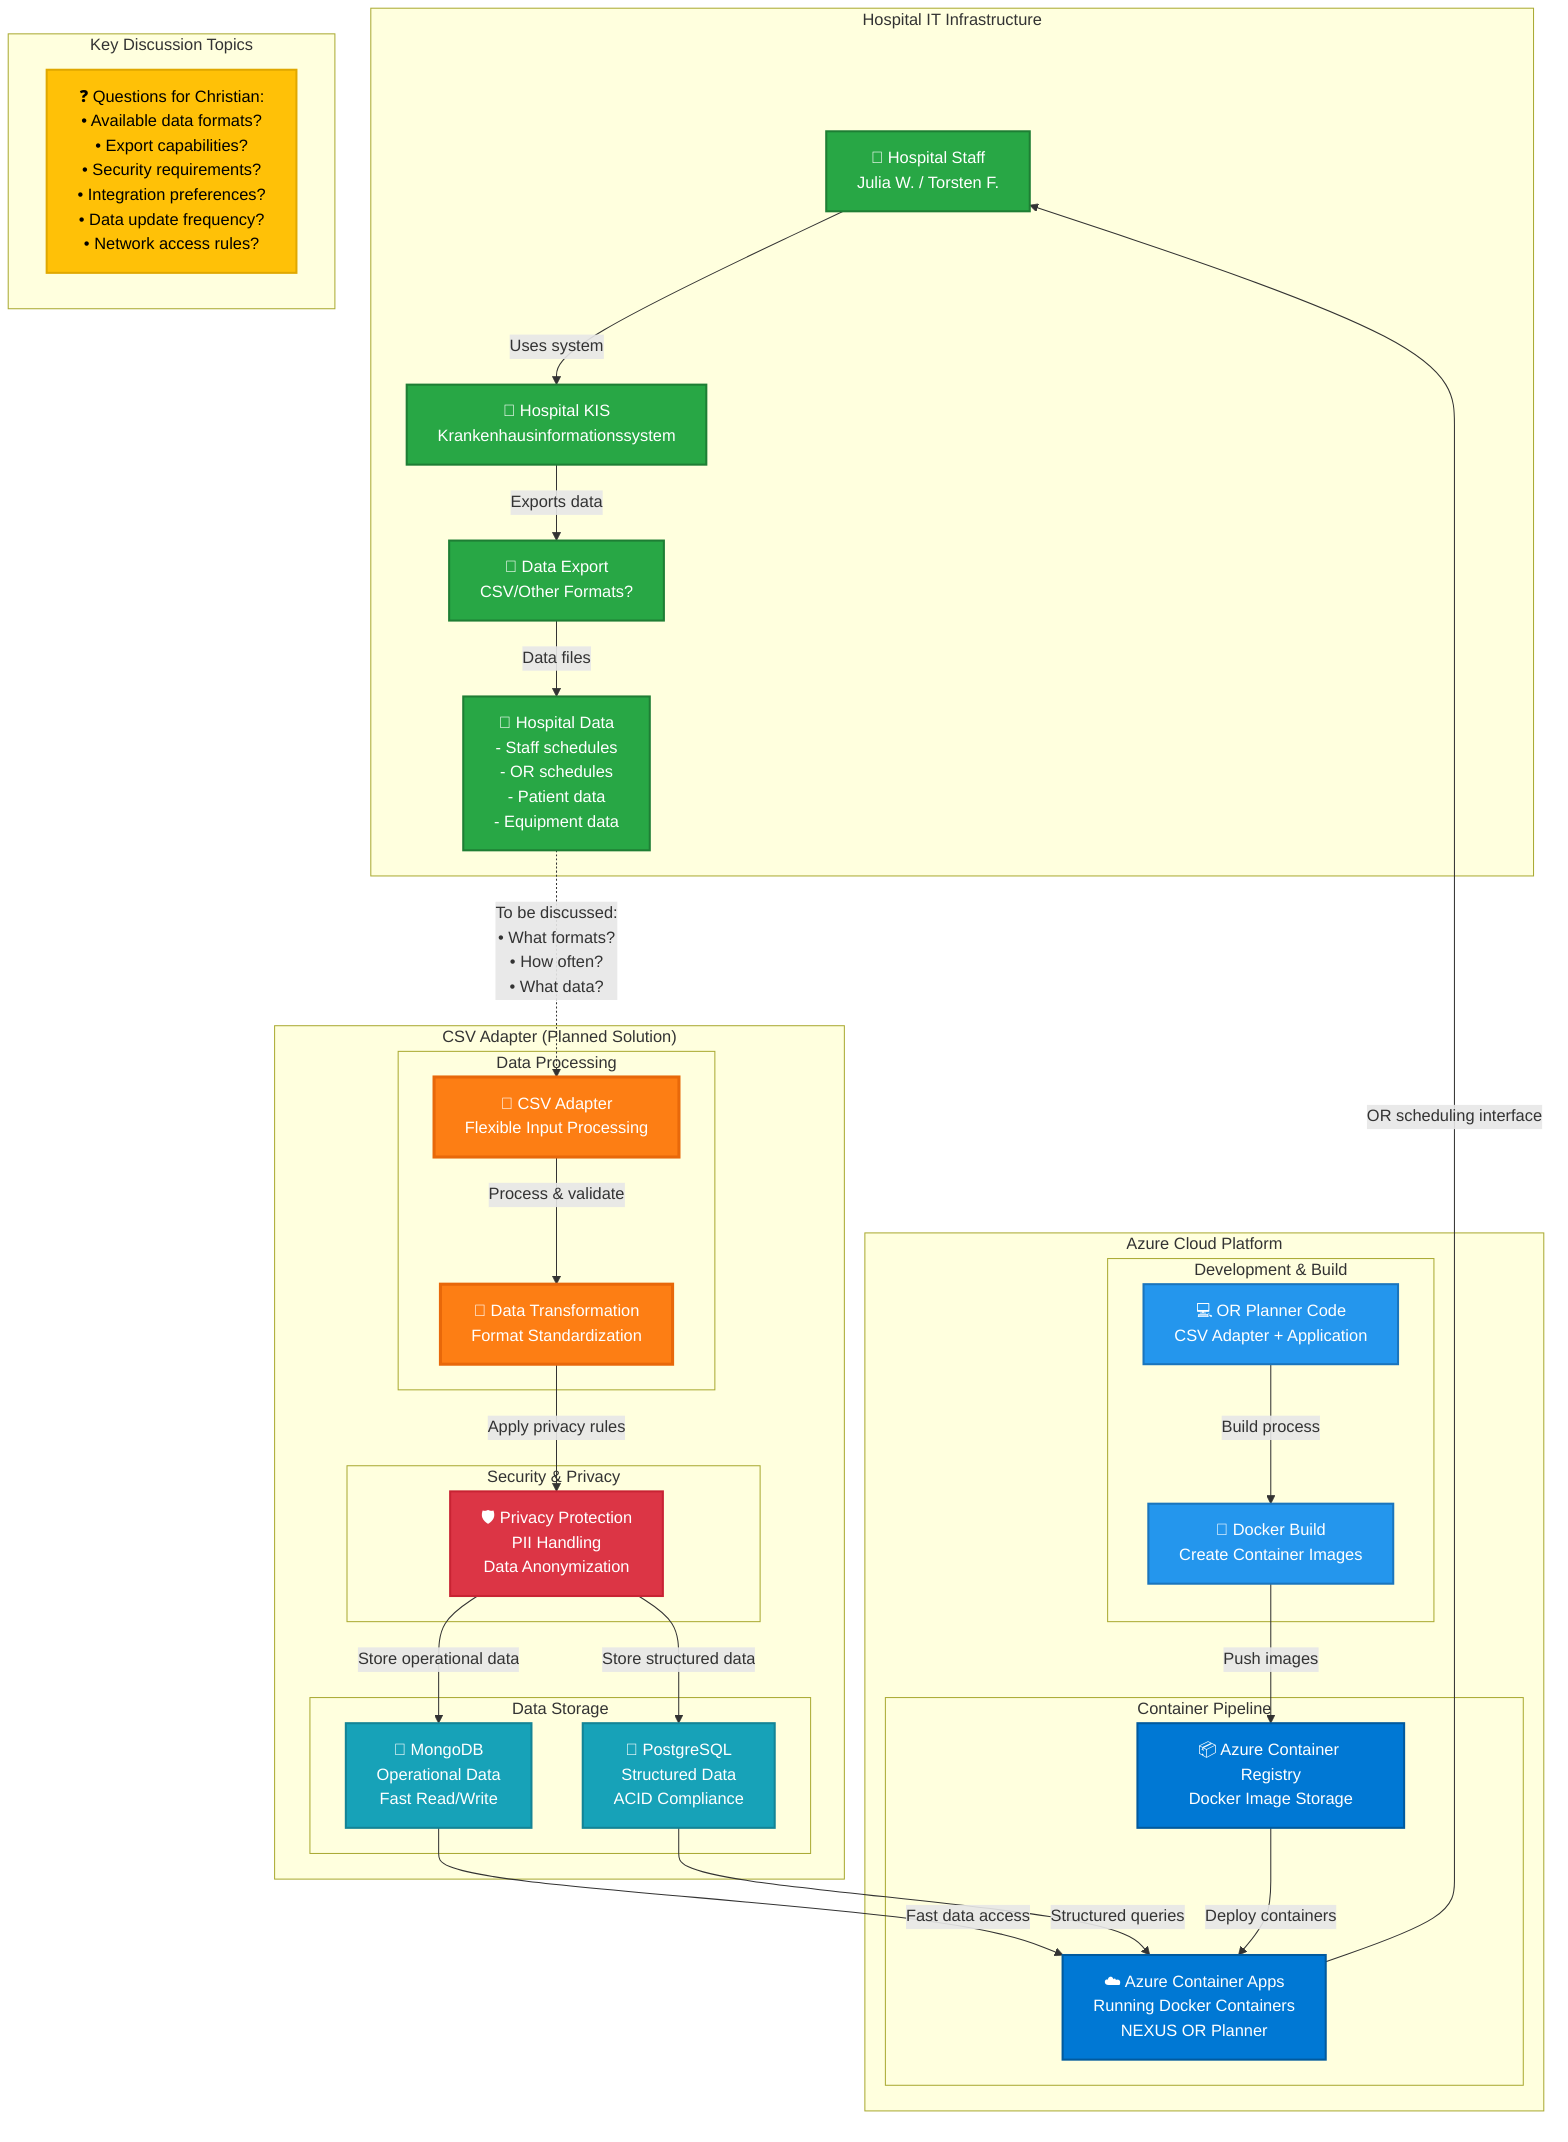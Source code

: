 graph TB
    %% Hospital Domain
    subgraph "Hospital IT Infrastructure"
        USER["👤 Hospital Staff<br/>Julia W. / Torsten F."]
        KIS["🏥 Hospital KIS<br/>Krankenhausinformationssystem"]
        EXPORT["📄 Data Export<br/>CSV/Other Formats?"]
        DATA_FILES["📁 Hospital Data<br/>- Staff schedules<br/>- OR schedules<br/>- Patient data<br/>- Equipment data"]
    end

    %% CSV Adapter (What we plan to build)
    subgraph "CSV Adapter (Planned Solution)"
        subgraph "Data Processing"
            ADAPTER["🔌 CSV Adapter<br/>Flexible Input Processing"]
            TRANSFORM["🔄 Data Transformation<br/>Format Standardization"]
        end
        
        subgraph "Security & Privacy"
            PRIVACY["🛡️ Privacy Protection<br/>PII Handling<br/>Data Anonymization"]
        end
        
        subgraph "Data Storage"
            MONGO["🍃 MongoDB<br/>Operational Data<br/>Fast Read/Write"]
            POSTGRES["🐘 PostgreSQL<br/>Structured Data<br/>ACID Compliance"]
        end
    end

    %% OR Planner Application (Azure Cloud)
    subgraph "Azure Cloud Platform"
        subgraph "Development & Build"
            CODE["💻 OR Planner Code<br/>CSV Adapter + Application"]
            DOCKER_BUILD["🐳 Docker Build<br/>Create Container Images"]
        end
        
        subgraph "Container Pipeline"
            ACR["📦 Azure Container Registry<br/>Docker Image Storage"]
            ACA["☁️ Azure Container Apps<br/>Running Docker Containers<br/>NEXUS OR Planner"]
        end
    end

    %% Data Flow
    USER -->|"Uses system"| KIS
    KIS -->|"Exports data"| EXPORT
    EXPORT -->|"Data files"| DATA_FILES
    
    DATA_FILES -.->|"To be discussed:<br/>• What formats?<br/>• How often?<br/>• What data?"| ADAPTER
    
    ADAPTER -->|"Process & validate"| TRANSFORM
    TRANSFORM -->|"Apply privacy rules"| PRIVACY
    PRIVACY -->|"Store operational data"| MONGO
    PRIVACY -->|"Store structured data"| POSTGRES
    
    %% Docker Pipeline Flow
    CODE -->|"Build process"| DOCKER_BUILD
    DOCKER_BUILD -->|"Push images"| ACR
    ACR -->|"Deploy containers"| ACA
    
    MONGO -->|"Fast data access"| ACA
    POSTGRES -->|"Structured queries"| ACA
    ACA -->|"OR scheduling interface"| USER

    %% Discussion Points
    subgraph "Key Discussion Topics"
        QUESTIONS["❓ Questions for Christian:<br/>• Available data formats?<br/>• Export capabilities?<br/>• Security requirements?<br/>• Integration preferences?<br/>• Data update frequency?<br/>• Network access rules?"]
    end

    %% Styling
    classDef hospital fill:#28a745,stroke:#1e7e34,stroke-width:2px,color:#fff
    classDef adapter fill:#fd7e14,stroke:#e8680a,stroke-width:3px,color:#fff
    classDef privacy fill:#dc3545,stroke:#c82333,stroke-width:2px,color:#fff
    classDef azure fill:#0078d4,stroke:#005a9e,stroke-width:2px,color:#fff
    classDef docker fill:#2496ed,stroke:#1a75bd,stroke-width:2px,color:#fff
    classDef app fill:#6f42c1,stroke:#5a32a3,stroke-width:2px,color:#fff
    classDef data fill:#17a2b8,stroke:#138496,stroke-width:2px,color:#fff
    
    classDef data fill:#17a2b8,stroke:#138496,stroke-width:2px,color:#fff
    classDef questions fill:#ffc107,stroke:#e0a800,stroke-width:2px,color:#000
    
    class USER,KIS,EXPORT,DATA_FILES hospital
    class ADAPTER,TRANSFORM adapter
    class PRIVACY privacy
    class CODE,DOCKER_BUILD docker
    class ACR,ACA azure
    class MONGO,POSTGRES data
    class QUESTIONS questions